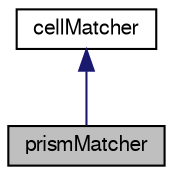 digraph "prismMatcher"
{
  bgcolor="transparent";
  edge [fontname="FreeSans",fontsize="10",labelfontname="FreeSans",labelfontsize="10"];
  node [fontname="FreeSans",fontsize="10",shape=record];
  Node0 [label="prismMatcher",height=0.2,width=0.4,color="black", fillcolor="grey75", style="filled", fontcolor="black"];
  Node1 -> Node0 [dir="back",color="midnightblue",fontsize="10",style="solid",fontname="FreeSans"];
  Node1 [label="cellMatcher",height=0.2,width=0.4,color="black",URL="$a27166.html",tooltip="Base class for cellshape matchers (hexMatch, prismMatch, etc.). These are classes which given a mesh ..."];
}
